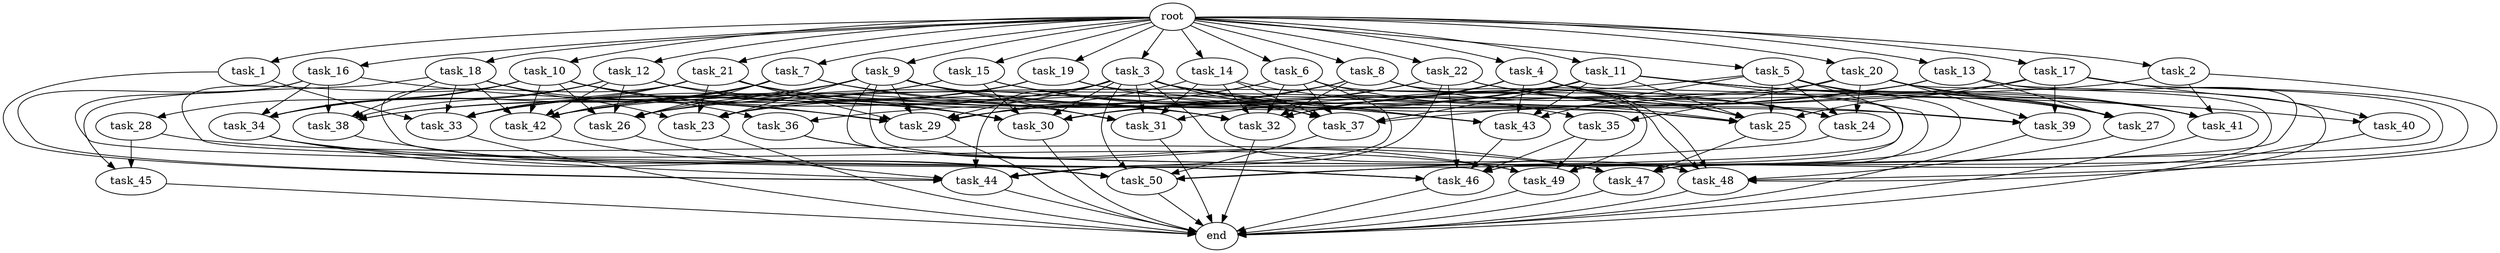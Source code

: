 digraph G {
  root [size="0.000000e+00"];
  task_1 [size="6.770673e+10"];
  task_2 [size="1.309577e+10"];
  task_3 [size="2.398222e+10"];
  task_4 [size="7.753305e+09"];
  task_5 [size="7.330694e+10"];
  task_6 [size="4.163663e+10"];
  task_7 [size="4.540284e+10"];
  task_8 [size="1.661050e+10"];
  task_9 [size="9.712179e+10"];
  task_10 [size="4.733738e+10"];
  task_11 [size="3.335570e+10"];
  task_12 [size="9.806265e+10"];
  task_13 [size="2.258251e+10"];
  task_14 [size="2.347508e+10"];
  task_15 [size="3.118067e+10"];
  task_16 [size="3.072678e+08"];
  task_17 [size="3.904900e+10"];
  task_18 [size="1.581218e+10"];
  task_19 [size="8.521145e+10"];
  task_20 [size="4.110703e+10"];
  task_21 [size="1.945122e+10"];
  task_22 [size="2.702427e+10"];
  task_23 [size="5.919473e+09"];
  task_24 [size="2.618770e+10"];
  task_25 [size="8.775396e+10"];
  task_26 [size="9.195701e+09"];
  task_27 [size="3.984177e+10"];
  task_28 [size="1.963255e+10"];
  task_29 [size="8.822506e+10"];
  task_30 [size="9.849507e+10"];
  task_31 [size="1.771350e+10"];
  task_32 [size="8.736793e+10"];
  task_33 [size="2.118593e+10"];
  task_34 [size="1.714101e+10"];
  task_35 [size="8.687554e+10"];
  task_36 [size="5.566491e+10"];
  task_37 [size="1.820292e+10"];
  task_38 [size="2.172276e+10"];
  task_39 [size="3.645007e+10"];
  task_40 [size="3.225131e+09"];
  task_41 [size="2.760104e+10"];
  task_42 [size="3.638699e+10"];
  task_43 [size="7.992327e+10"];
  task_44 [size="1.172816e+10"];
  task_45 [size="9.077694e+10"];
  task_46 [size="6.524400e+10"];
  task_47 [size="3.065521e+10"];
  task_48 [size="2.709680e+10"];
  task_49 [size="2.905614e+10"];
  task_50 [size="1.473834e+10"];
  end [size="0.000000e+00"];

  root -> task_1 [size="1.000000e-12"];
  root -> task_2 [size="1.000000e-12"];
  root -> task_3 [size="1.000000e-12"];
  root -> task_4 [size="1.000000e-12"];
  root -> task_5 [size="1.000000e-12"];
  root -> task_6 [size="1.000000e-12"];
  root -> task_7 [size="1.000000e-12"];
  root -> task_8 [size="1.000000e-12"];
  root -> task_9 [size="1.000000e-12"];
  root -> task_10 [size="1.000000e-12"];
  root -> task_11 [size="1.000000e-12"];
  root -> task_12 [size="1.000000e-12"];
  root -> task_13 [size="1.000000e-12"];
  root -> task_14 [size="1.000000e-12"];
  root -> task_15 [size="1.000000e-12"];
  root -> task_16 [size="1.000000e-12"];
  root -> task_17 [size="1.000000e-12"];
  root -> task_18 [size="1.000000e-12"];
  root -> task_19 [size="1.000000e-12"];
  root -> task_20 [size="1.000000e-12"];
  root -> task_21 [size="1.000000e-12"];
  root -> task_22 [size="1.000000e-12"];
  task_1 -> task_33 [size="2.648241e+07"];
  task_1 -> task_44 [size="1.466020e+07"];
  task_2 -> task_26 [size="1.532617e+07"];
  task_2 -> task_41 [size="5.520208e+07"];
  task_2 -> task_48 [size="3.870972e+07"];
  task_3 -> task_23 [size="9.865789e+06"];
  task_3 -> task_25 [size="1.096925e+08"];
  task_3 -> task_27 [size="7.968355e+07"];
  task_3 -> task_29 [size="1.102813e+08"];
  task_3 -> task_30 [size="1.094390e+08"];
  task_3 -> task_31 [size="3.542699e+07"];
  task_3 -> task_33 [size="2.648241e+07"];
  task_3 -> task_37 [size="3.033820e+07"];
  task_3 -> task_43 [size="1.332054e+08"];
  task_3 -> task_44 [size="1.466020e+07"];
  task_3 -> task_48 [size="3.870972e+07"];
  task_3 -> task_50 [size="2.105478e+07"];
  task_4 -> task_24 [size="5.237541e+07"];
  task_4 -> task_25 [size="1.096925e+08"];
  task_4 -> task_27 [size="7.968355e+07"];
  task_4 -> task_30 [size="1.094390e+08"];
  task_4 -> task_31 [size="3.542699e+07"];
  task_4 -> task_32 [size="1.092099e+08"];
  task_4 -> task_43 [size="1.332054e+08"];
  task_4 -> task_46 [size="8.155500e+07"];
  task_5 -> task_24 [size="5.237541e+07"];
  task_5 -> task_25 [size="1.096925e+08"];
  task_5 -> task_32 [size="1.092099e+08"];
  task_5 -> task_41 [size="5.520208e+07"];
  task_5 -> task_43 [size="1.332054e+08"];
  task_5 -> task_44 [size="1.466020e+07"];
  task_5 -> task_46 [size="8.155500e+07"];
  task_6 -> task_25 [size="1.096925e+08"];
  task_6 -> task_32 [size="1.092099e+08"];
  task_6 -> task_33 [size="2.648241e+07"];
  task_6 -> task_37 [size="3.033820e+07"];
  task_6 -> task_42 [size="5.198142e+07"];
  task_6 -> task_44 [size="1.466020e+07"];
  task_6 -> task_48 [size="3.870972e+07"];
  task_7 -> task_26 [size="1.532617e+07"];
  task_7 -> task_31 [size="3.542699e+07"];
  task_7 -> task_32 [size="1.092099e+08"];
  task_7 -> task_33 [size="2.648241e+07"];
  task_7 -> task_34 [size="3.428203e+07"];
  task_7 -> task_42 [size="5.198142e+07"];
  task_8 -> task_25 [size="1.096925e+08"];
  task_8 -> task_29 [size="1.102813e+08"];
  task_8 -> task_32 [size="1.092099e+08"];
  task_8 -> task_42 [size="5.198142e+07"];
  task_8 -> task_48 [size="3.870972e+07"];
  task_8 -> task_49 [size="5.811229e+07"];
  task_9 -> task_23 [size="9.865789e+06"];
  task_9 -> task_24 [size="5.237541e+07"];
  task_9 -> task_26 [size="1.532617e+07"];
  task_9 -> task_29 [size="1.102813e+08"];
  task_9 -> task_31 [size="3.542699e+07"];
  task_9 -> task_32 [size="1.092099e+08"];
  task_9 -> task_38 [size="4.344551e+07"];
  task_9 -> task_47 [size="4.379316e+07"];
  task_9 -> task_48 [size="3.870972e+07"];
  task_10 -> task_26 [size="1.532617e+07"];
  task_10 -> task_28 [size="1.963255e+08"];
  task_10 -> task_29 [size="1.102813e+08"];
  task_10 -> task_30 [size="1.094390e+08"];
  task_10 -> task_32 [size="1.092099e+08"];
  task_10 -> task_34 [size="3.428203e+07"];
  task_10 -> task_42 [size="5.198142e+07"];
  task_10 -> task_46 [size="8.155500e+07"];
  task_11 -> task_25 [size="1.096925e+08"];
  task_11 -> task_26 [size="1.532617e+07"];
  task_11 -> task_27 [size="7.968355e+07"];
  task_11 -> task_30 [size="1.094390e+08"];
  task_11 -> task_36 [size="2.783246e+08"];
  task_11 -> task_37 [size="3.033820e+07"];
  task_11 -> task_40 [size="1.612565e+07"];
  task_11 -> task_41 [size="5.520208e+07"];
  task_11 -> task_43 [size="1.332054e+08"];
  task_11 -> task_47 [size="4.379316e+07"];
  task_12 -> task_25 [size="1.096925e+08"];
  task_12 -> task_26 [size="1.532617e+07"];
  task_12 -> task_30 [size="1.094390e+08"];
  task_12 -> task_34 [size="3.428203e+07"];
  task_12 -> task_38 [size="4.344551e+07"];
  task_12 -> task_42 [size="5.198142e+07"];
  task_13 -> task_27 [size="7.968355e+07"];
  task_13 -> task_30 [size="1.094390e+08"];
  task_13 -> task_37 [size="3.033820e+07"];
  task_13 -> task_47 [size="4.379316e+07"];
  task_13 -> task_48 [size="3.870972e+07"];
  task_14 -> task_24 [size="5.237541e+07"];
  task_14 -> task_29 [size="1.102813e+08"];
  task_14 -> task_31 [size="3.542699e+07"];
  task_14 -> task_32 [size="1.092099e+08"];
  task_14 -> task_37 [size="3.033820e+07"];
  task_15 -> task_30 [size="1.094390e+08"];
  task_15 -> task_33 [size="2.648241e+07"];
  task_15 -> task_35 [size="4.343777e+08"];
  task_15 -> task_38 [size="4.344551e+07"];
  task_15 -> task_43 [size="1.332054e+08"];
  task_16 -> task_29 [size="1.102813e+08"];
  task_16 -> task_34 [size="3.428203e+07"];
  task_16 -> task_38 [size="4.344551e+07"];
  task_16 -> task_44 [size="1.466020e+07"];
  task_16 -> task_46 [size="8.155500e+07"];
  task_17 -> task_25 [size="1.096925e+08"];
  task_17 -> task_39 [size="9.112517e+07"];
  task_17 -> task_40 [size="1.612565e+07"];
  task_17 -> task_42 [size="5.198142e+07"];
  task_17 -> task_49 [size="5.811229e+07"];
  task_17 -> task_50 [size="2.105478e+07"];
  task_18 -> task_23 [size="9.865789e+06"];
  task_18 -> task_33 [size="2.648241e+07"];
  task_18 -> task_36 [size="2.783246e+08"];
  task_18 -> task_38 [size="4.344551e+07"];
  task_18 -> task_42 [size="5.198142e+07"];
  task_18 -> task_45 [size="4.538847e+08"];
  task_19 -> task_23 [size="9.865789e+06"];
  task_19 -> task_33 [size="2.648241e+07"];
  task_19 -> task_39 [size="9.112517e+07"];
  task_19 -> task_43 [size="1.332054e+08"];
  task_20 -> task_23 [size="9.865789e+06"];
  task_20 -> task_24 [size="5.237541e+07"];
  task_20 -> task_27 [size="7.968355e+07"];
  task_20 -> task_35 [size="4.343777e+08"];
  task_20 -> task_39 [size="9.112517e+07"];
  task_20 -> task_41 [size="5.520208e+07"];
  task_20 -> task_47 [size="4.379316e+07"];
  task_21 -> task_23 [size="9.865789e+06"];
  task_21 -> task_29 [size="1.102813e+08"];
  task_21 -> task_30 [size="1.094390e+08"];
  task_21 -> task_33 [size="2.648241e+07"];
  task_21 -> task_34 [size="3.428203e+07"];
  task_21 -> task_37 [size="3.033820e+07"];
  task_21 -> task_46 [size="8.155500e+07"];
  task_22 -> task_29 [size="1.102813e+08"];
  task_22 -> task_30 [size="1.094390e+08"];
  task_22 -> task_39 [size="9.112517e+07"];
  task_22 -> task_41 [size="5.520208e+07"];
  task_22 -> task_44 [size="1.466020e+07"];
  task_22 -> task_46 [size="8.155500e+07"];
  task_23 -> end [size="1.000000e-12"];
  task_24 -> task_50 [size="2.105478e+07"];
  task_25 -> task_47 [size="4.379316e+07"];
  task_26 -> task_44 [size="1.466020e+07"];
  task_27 -> task_48 [size="3.870972e+07"];
  task_28 -> task_45 [size="4.538847e+08"];
  task_28 -> task_47 [size="4.379316e+07"];
  task_29 -> end [size="1.000000e-12"];
  task_30 -> end [size="1.000000e-12"];
  task_31 -> end [size="1.000000e-12"];
  task_32 -> end [size="1.000000e-12"];
  task_33 -> end [size="1.000000e-12"];
  task_34 -> task_44 [size="1.466020e+07"];
  task_34 -> task_49 [size="5.811229e+07"];
  task_34 -> task_50 [size="2.105478e+07"];
  task_35 -> task_46 [size="8.155500e+07"];
  task_35 -> task_49 [size="5.811229e+07"];
  task_36 -> task_47 [size="4.379316e+07"];
  task_36 -> task_49 [size="5.811229e+07"];
  task_37 -> task_50 [size="2.105478e+07"];
  task_38 -> task_50 [size="2.105478e+07"];
  task_39 -> end [size="1.000000e-12"];
  task_40 -> end [size="1.000000e-12"];
  task_41 -> end [size="1.000000e-12"];
  task_42 -> task_50 [size="2.105478e+07"];
  task_43 -> task_46 [size="8.155500e+07"];
  task_44 -> end [size="1.000000e-12"];
  task_45 -> end [size="1.000000e-12"];
  task_46 -> end [size="1.000000e-12"];
  task_47 -> end [size="1.000000e-12"];
  task_48 -> end [size="1.000000e-12"];
  task_49 -> end [size="1.000000e-12"];
  task_50 -> end [size="1.000000e-12"];
}
